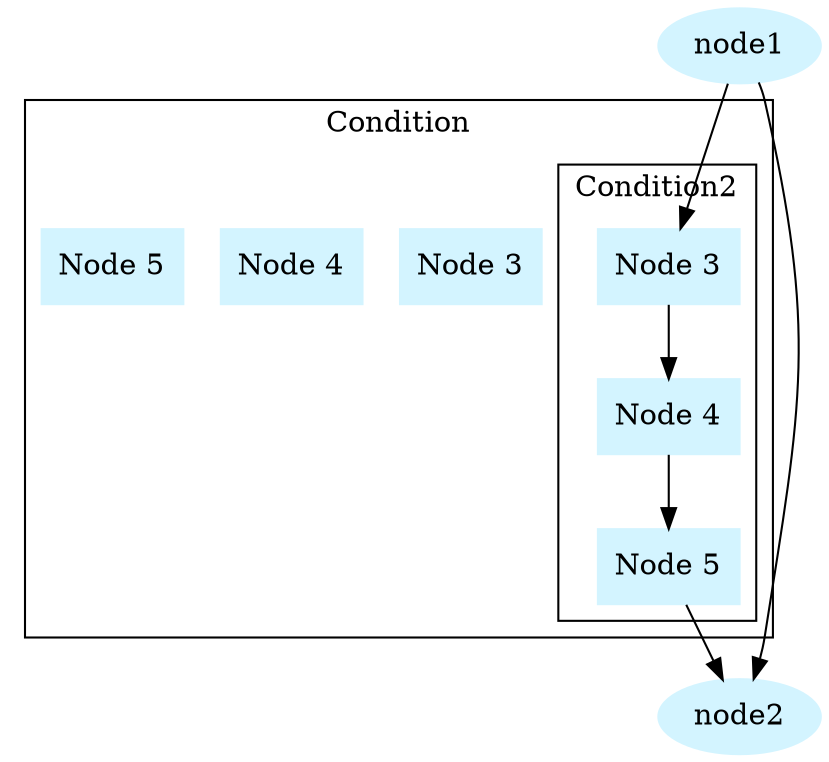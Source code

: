 digraph graph1 {
    node [style = filled; color = "#d3f4ff";];
    subgraph cluster1 {
        label = "Condition";
        subgraph cluster2 {
            label = "Condition2";
            node3 [label = "Node 3";shape = box;];
            node4 [label = "Node 4";shape = box;];
            node5 [label = "Node 5";shape = box;];
        }
        node6 [label = "Node 3";shape = box;];
        node7 [label = "Node 4";shape = box;];
        node8 [label = "Node 5";shape = box;];
    }
    node1 -> node2;
    node1 -> node3;
    node3 -> node4;
    node4 -> node5;
    node5 -> node2;
}